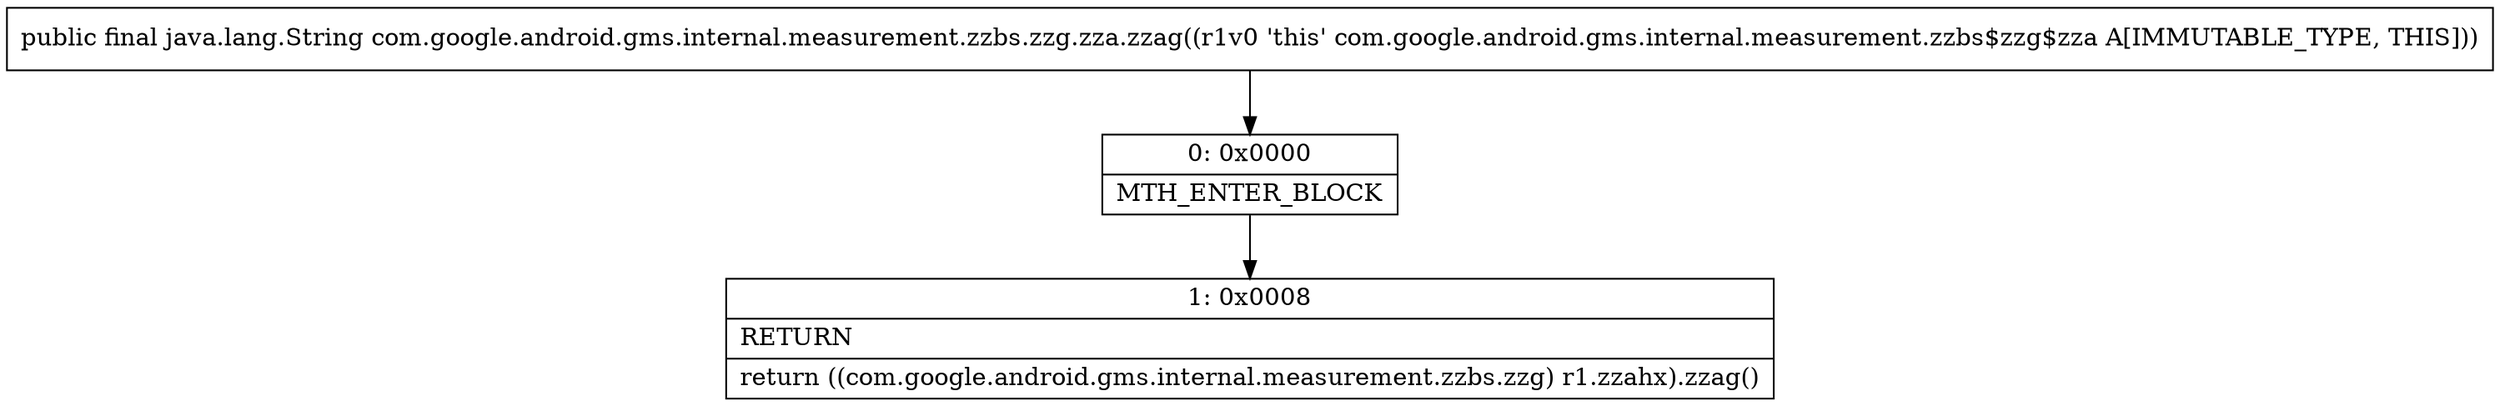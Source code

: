 digraph "CFG forcom.google.android.gms.internal.measurement.zzbs.zzg.zza.zzag()Ljava\/lang\/String;" {
Node_0 [shape=record,label="{0\:\ 0x0000|MTH_ENTER_BLOCK\l}"];
Node_1 [shape=record,label="{1\:\ 0x0008|RETURN\l|return ((com.google.android.gms.internal.measurement.zzbs.zzg) r1.zzahx).zzag()\l}"];
MethodNode[shape=record,label="{public final java.lang.String com.google.android.gms.internal.measurement.zzbs.zzg.zza.zzag((r1v0 'this' com.google.android.gms.internal.measurement.zzbs$zzg$zza A[IMMUTABLE_TYPE, THIS])) }"];
MethodNode -> Node_0;
Node_0 -> Node_1;
}

